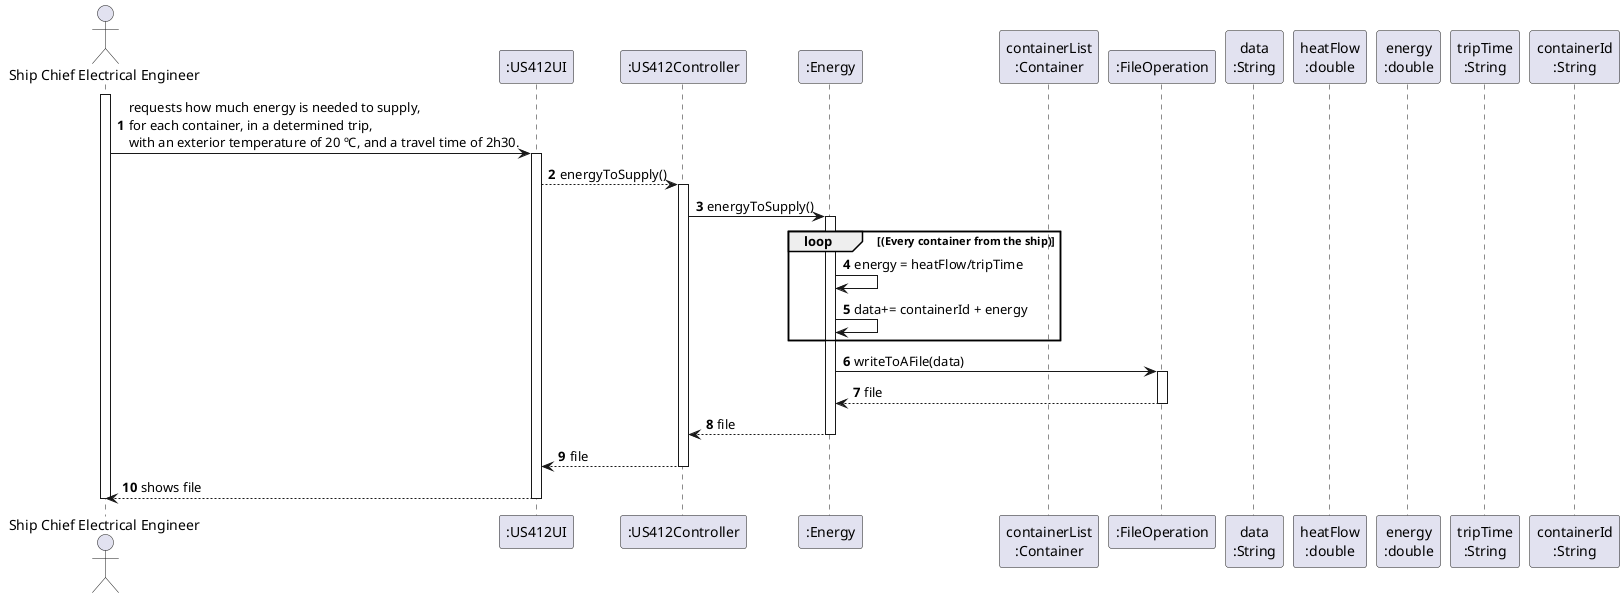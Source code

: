 @startuml
'https://plantuml.com/sequence-diagram

autonumber

actor " Ship Chief Electrical Engineer" as SCEE
participant ":US412UI" as UI
participant ":US412Controller" as CTRL
participant ":Energy" as E
participant "containerList\n:Container"
participant ":FileOperation" as FILE
participant "data\n:String"
participant "heatFlow\n:double"
participant "energy\n:double"
participant "tripTime\n:String"
participant "containerId\n:String"



activate SCEE
SCEE -> UI: requests how much energy is needed to supply,\nfor each container, in a determined trip,\nwith an exterior temperature of 20 ºC, and a travel time of 2h30.
activate UI
UI --> CTRL: energyToSupply()
activate CTRL
CTRL -> E: energyToSupply()
activate E
loop (Every container from the ship)
E -> E: energy = heatFlow/tripTime
E -> E: data+= containerId + energy
end
E -> FILE: writeToAFile(data)
activate FILE
FILE --> E: file
deactivate FILE
E --> CTRL: file
deactivate E
CTRL --> UI: file
deactivate CTRL
UI --> SCEE: shows file
deactivate UI

deactivate SCEE



@enduml
